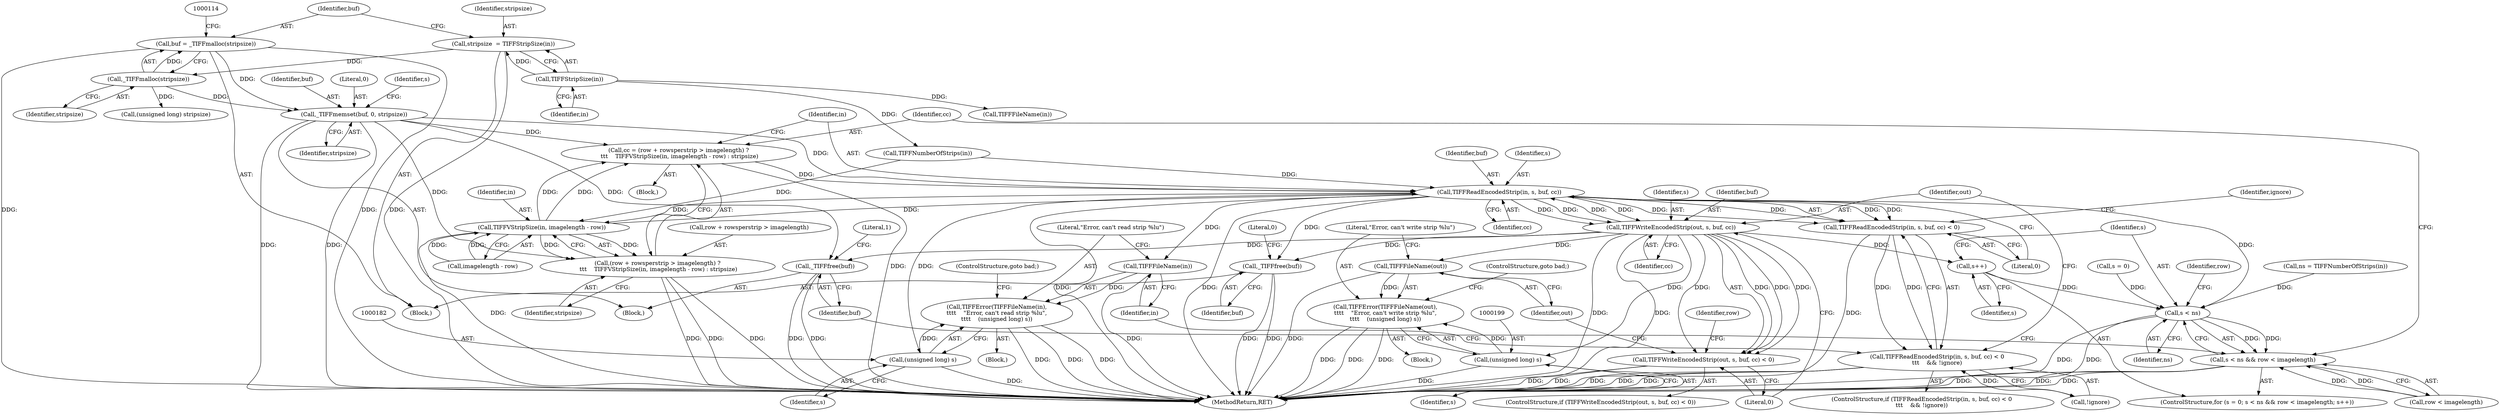 digraph "0_libtiff_5397a417e61258c69209904e652a1f409ec3b9df@API" {
"1000109" [label="(Call,buf = _TIFFmalloc(stripsize))"];
"1000111" [label="(Call,_TIFFmalloc(stripsize))"];
"1000104" [label="(Call,stripsize  = TIFFStripSize(in))"];
"1000106" [label="(Call,TIFFStripSize(in))"];
"1000132" [label="(Call,_TIFFmemset(buf, 0, stripsize))"];
"1000151" [label="(Call,cc = (row + rowsperstrip > imagelength) ?\n \t\t\t    TIFFVStripSize(in, imagelength - row) : stripsize)"];
"1000168" [label="(Call,TIFFReadEncodedStrip(in, s, buf, cc))"];
"1000159" [label="(Call,TIFFVStripSize(in, imagelength - row))"];
"1000153" [label="(Call,(row + rowsperstrip > imagelength) ?\n \t\t\t    TIFFVStripSize(in, imagelength - row) : stripsize)"];
"1000167" [label="(Call,TIFFReadEncodedStrip(in, s, buf, cc) < 0)"];
"1000166" [label="(Call,TIFFReadEncodedStrip(in, s, buf, cc) < 0\n\t\t\t    && !ignore)"];
"1000178" [label="(Call,TIFFFileName(in))"];
"1000177" [label="(Call,TIFFError(TIFFFileName(in),\n\t\t\t\t    \"Error, can't read strip %lu\",\n\t\t\t\t    (unsigned long) s))"];
"1000181" [label="(Call,(unsigned long) s)"];
"1000187" [label="(Call,TIFFWriteEncodedStrip(out, s, buf, cc))"];
"1000147" [label="(Call,s++)"];
"1000141" [label="(Call,s < ns)"];
"1000140" [label="(Call,s < ns && row < imagelength)"];
"1000186" [label="(Call,TIFFWriteEncodedStrip(out, s, buf, cc) < 0)"];
"1000195" [label="(Call,TIFFFileName(out))"];
"1000194" [label="(Call,TIFFError(TIFFFileName(out),\n\t\t\t\t    \"Error, can't write strip %lu\",\n\t\t\t\t    (unsigned long) s))"];
"1000198" [label="(Call,(unsigned long) s)"];
"1000205" [label="(Call,_TIFFfree(buf))"];
"1000221" [label="(Call,_TIFFfree(buf))"];
"1000224" [label="(Literal,0)"];
"1000133" [label="(Identifier,buf)"];
"1000173" [label="(Literal,0)"];
"1000190" [label="(Identifier,buf)"];
"1000161" [label="(Call,imagelength - row)"];
"1000143" [label="(Identifier,ns)"];
"1000177" [label="(Call,TIFFError(TIFFFileName(in),\n\t\t\t\t    \"Error, can't read strip %lu\",\n\t\t\t\t    (unsigned long) s))"];
"1000124" [label="(Call,ns = TIFFNumberOfStrips(in))"];
"1000194" [label="(Call,TIFFError(TIFFFileName(out),\n\t\t\t\t    \"Error, can't write strip %lu\",\n\t\t\t\t    (unsigned long) s))"];
"1000192" [label="(Literal,0)"];
"1000137" [label="(Call,s = 0)"];
"1000168" [label="(Call,TIFFReadEncodedStrip(in, s, buf, cc))"];
"1000141" [label="(Call,s < ns)"];
"1000200" [label="(Identifier,s)"];
"1000134" [label="(Literal,0)"];
"1000184" [label="(ControlStructure,goto bad;)"];
"1000186" [label="(Call,TIFFWriteEncodedStrip(out, s, buf, cc) < 0)"];
"1000195" [label="(Call,TIFFFileName(out))"];
"1000203" [label="(Identifier,row)"];
"1000152" [label="(Identifier,cc)"];
"1000166" [label="(Call,TIFFReadEncodedStrip(in, s, buf, cc) < 0\n\t\t\t    && !ignore)"];
"1000212" [label="(Call,TIFFFileName(in))"];
"1000164" [label="(Identifier,stripsize)"];
"1000174" [label="(Call,!ignore)"];
"1000159" [label="(Call,TIFFVStripSize(in, imagelength - row))"];
"1000191" [label="(Identifier,cc)"];
"1000198" [label="(Call,(unsigned long) s)"];
"1000142" [label="(Identifier,s)"];
"1000110" [label="(Identifier,buf)"];
"1000105" [label="(Identifier,stripsize)"];
"1000187" [label="(Call,TIFFWriteEncodedStrip(out, s, buf, cc))"];
"1000140" [label="(Call,s < ns && row < imagelength)"];
"1000145" [label="(Identifier,row)"];
"1000171" [label="(Identifier,buf)"];
"1000138" [label="(Identifier,s)"];
"1000183" [label="(Identifier,s)"];
"1000197" [label="(Literal,\"Error, can't write strip %lu\")"];
"1000126" [label="(Call,TIFFNumberOfStrips(in))"];
"1000178" [label="(Call,TIFFFileName(in))"];
"1000144" [label="(Call,row < imagelength)"];
"1000205" [label="(Call,_TIFFfree(buf))"];
"1000201" [label="(ControlStructure,goto bad;)"];
"1000189" [label="(Identifier,s)"];
"1000176" [label="(Block,)"];
"1000107" [label="(Identifier,in)"];
"1000135" [label="(Identifier,stripsize)"];
"1000170" [label="(Identifier,s)"];
"1000106" [label="(Call,TIFFStripSize(in))"];
"1000112" [label="(Identifier,stripsize)"];
"1000111" [label="(Call,_TIFFmalloc(stripsize))"];
"1000121" [label="(Block,)"];
"1000221" [label="(Call,_TIFFfree(buf))"];
"1000215" [label="(Call,(unsigned long) stripsize)"];
"1000175" [label="(Identifier,ignore)"];
"1000206" [label="(Identifier,buf)"];
"1000196" [label="(Identifier,out)"];
"1000148" [label="(Identifier,s)"];
"1000180" [label="(Literal,\"Error, can't read strip %lu\")"];
"1000102" [label="(Block,)"];
"1000153" [label="(Call,(row + rowsperstrip > imagelength) ?\n \t\t\t    TIFFVStripSize(in, imagelength - row) : stripsize)"];
"1000149" [label="(Block,)"];
"1000109" [label="(Call,buf = _TIFFmalloc(stripsize))"];
"1000132" [label="(Call,_TIFFmemset(buf, 0, stripsize))"];
"1000154" [label="(Call,row + rowsperstrip > imagelength)"];
"1000225" [label="(MethodReturn,RET)"];
"1000188" [label="(Identifier,out)"];
"1000172" [label="(Identifier,cc)"];
"1000208" [label="(Literal,1)"];
"1000160" [label="(Identifier,in)"];
"1000179" [label="(Identifier,in)"];
"1000147" [label="(Call,s++)"];
"1000181" [label="(Call,(unsigned long) s)"];
"1000193" [label="(Block,)"];
"1000167" [label="(Call,TIFFReadEncodedStrip(in, s, buf, cc) < 0)"];
"1000104" [label="(Call,stripsize  = TIFFStripSize(in))"];
"1000185" [label="(ControlStructure,if (TIFFWriteEncodedStrip(out, s, buf, cc) < 0))"];
"1000222" [label="(Identifier,buf)"];
"1000151" [label="(Call,cc = (row + rowsperstrip > imagelength) ?\n \t\t\t    TIFFVStripSize(in, imagelength - row) : stripsize)"];
"1000169" [label="(Identifier,in)"];
"1000165" [label="(ControlStructure,if (TIFFReadEncodedStrip(in, s, buf, cc) < 0\n\t\t\t    && !ignore))"];
"1000136" [label="(ControlStructure,for (s = 0; s < ns && row < imagelength; s++))"];
"1000109" -> "1000102"  [label="AST: "];
"1000109" -> "1000111"  [label="CFG: "];
"1000110" -> "1000109"  [label="AST: "];
"1000111" -> "1000109"  [label="AST: "];
"1000114" -> "1000109"  [label="CFG: "];
"1000109" -> "1000225"  [label="DDG: "];
"1000109" -> "1000225"  [label="DDG: "];
"1000111" -> "1000109"  [label="DDG: "];
"1000109" -> "1000132"  [label="DDG: "];
"1000111" -> "1000112"  [label="CFG: "];
"1000112" -> "1000111"  [label="AST: "];
"1000104" -> "1000111"  [label="DDG: "];
"1000111" -> "1000132"  [label="DDG: "];
"1000111" -> "1000215"  [label="DDG: "];
"1000104" -> "1000102"  [label="AST: "];
"1000104" -> "1000106"  [label="CFG: "];
"1000105" -> "1000104"  [label="AST: "];
"1000106" -> "1000104"  [label="AST: "];
"1000110" -> "1000104"  [label="CFG: "];
"1000104" -> "1000225"  [label="DDG: "];
"1000106" -> "1000104"  [label="DDG: "];
"1000106" -> "1000107"  [label="CFG: "];
"1000107" -> "1000106"  [label="AST: "];
"1000106" -> "1000126"  [label="DDG: "];
"1000106" -> "1000212"  [label="DDG: "];
"1000132" -> "1000121"  [label="AST: "];
"1000132" -> "1000135"  [label="CFG: "];
"1000133" -> "1000132"  [label="AST: "];
"1000134" -> "1000132"  [label="AST: "];
"1000135" -> "1000132"  [label="AST: "];
"1000138" -> "1000132"  [label="CFG: "];
"1000132" -> "1000225"  [label="DDG: "];
"1000132" -> "1000225"  [label="DDG: "];
"1000132" -> "1000151"  [label="DDG: "];
"1000132" -> "1000153"  [label="DDG: "];
"1000132" -> "1000168"  [label="DDG: "];
"1000132" -> "1000205"  [label="DDG: "];
"1000151" -> "1000149"  [label="AST: "];
"1000151" -> "1000153"  [label="CFG: "];
"1000152" -> "1000151"  [label="AST: "];
"1000153" -> "1000151"  [label="AST: "];
"1000169" -> "1000151"  [label="CFG: "];
"1000151" -> "1000225"  [label="DDG: "];
"1000159" -> "1000151"  [label="DDG: "];
"1000159" -> "1000151"  [label="DDG: "];
"1000151" -> "1000168"  [label="DDG: "];
"1000168" -> "1000167"  [label="AST: "];
"1000168" -> "1000172"  [label="CFG: "];
"1000169" -> "1000168"  [label="AST: "];
"1000170" -> "1000168"  [label="AST: "];
"1000171" -> "1000168"  [label="AST: "];
"1000172" -> "1000168"  [label="AST: "];
"1000173" -> "1000168"  [label="CFG: "];
"1000168" -> "1000225"  [label="DDG: "];
"1000168" -> "1000225"  [label="DDG: "];
"1000168" -> "1000159"  [label="DDG: "];
"1000168" -> "1000167"  [label="DDG: "];
"1000168" -> "1000167"  [label="DDG: "];
"1000168" -> "1000167"  [label="DDG: "];
"1000168" -> "1000167"  [label="DDG: "];
"1000159" -> "1000168"  [label="DDG: "];
"1000126" -> "1000168"  [label="DDG: "];
"1000141" -> "1000168"  [label="DDG: "];
"1000187" -> "1000168"  [label="DDG: "];
"1000168" -> "1000178"  [label="DDG: "];
"1000168" -> "1000181"  [label="DDG: "];
"1000168" -> "1000187"  [label="DDG: "];
"1000168" -> "1000187"  [label="DDG: "];
"1000168" -> "1000187"  [label="DDG: "];
"1000168" -> "1000221"  [label="DDG: "];
"1000159" -> "1000153"  [label="AST: "];
"1000159" -> "1000161"  [label="CFG: "];
"1000160" -> "1000159"  [label="AST: "];
"1000161" -> "1000159"  [label="AST: "];
"1000153" -> "1000159"  [label="CFG: "];
"1000159" -> "1000225"  [label="DDG: "];
"1000159" -> "1000153"  [label="DDG: "];
"1000159" -> "1000153"  [label="DDG: "];
"1000126" -> "1000159"  [label="DDG: "];
"1000161" -> "1000159"  [label="DDG: "];
"1000161" -> "1000159"  [label="DDG: "];
"1000153" -> "1000164"  [label="CFG: "];
"1000154" -> "1000153"  [label="AST: "];
"1000164" -> "1000153"  [label="AST: "];
"1000153" -> "1000225"  [label="DDG: "];
"1000153" -> "1000225"  [label="DDG: "];
"1000153" -> "1000225"  [label="DDG: "];
"1000167" -> "1000166"  [label="AST: "];
"1000167" -> "1000173"  [label="CFG: "];
"1000173" -> "1000167"  [label="AST: "];
"1000175" -> "1000167"  [label="CFG: "];
"1000166" -> "1000167"  [label="CFG: "];
"1000167" -> "1000225"  [label="DDG: "];
"1000167" -> "1000166"  [label="DDG: "];
"1000167" -> "1000166"  [label="DDG: "];
"1000166" -> "1000165"  [label="AST: "];
"1000166" -> "1000174"  [label="CFG: "];
"1000174" -> "1000166"  [label="AST: "];
"1000179" -> "1000166"  [label="CFG: "];
"1000188" -> "1000166"  [label="CFG: "];
"1000166" -> "1000225"  [label="DDG: "];
"1000166" -> "1000225"  [label="DDG: "];
"1000166" -> "1000225"  [label="DDG: "];
"1000174" -> "1000166"  [label="DDG: "];
"1000178" -> "1000177"  [label="AST: "];
"1000178" -> "1000179"  [label="CFG: "];
"1000179" -> "1000178"  [label="AST: "];
"1000180" -> "1000178"  [label="CFG: "];
"1000178" -> "1000225"  [label="DDG: "];
"1000178" -> "1000177"  [label="DDG: "];
"1000177" -> "1000176"  [label="AST: "];
"1000177" -> "1000181"  [label="CFG: "];
"1000180" -> "1000177"  [label="AST: "];
"1000181" -> "1000177"  [label="AST: "];
"1000184" -> "1000177"  [label="CFG: "];
"1000177" -> "1000225"  [label="DDG: "];
"1000177" -> "1000225"  [label="DDG: "];
"1000177" -> "1000225"  [label="DDG: "];
"1000181" -> "1000177"  [label="DDG: "];
"1000181" -> "1000183"  [label="CFG: "];
"1000182" -> "1000181"  [label="AST: "];
"1000183" -> "1000181"  [label="AST: "];
"1000181" -> "1000225"  [label="DDG: "];
"1000187" -> "1000186"  [label="AST: "];
"1000187" -> "1000191"  [label="CFG: "];
"1000188" -> "1000187"  [label="AST: "];
"1000189" -> "1000187"  [label="AST: "];
"1000190" -> "1000187"  [label="AST: "];
"1000191" -> "1000187"  [label="AST: "];
"1000192" -> "1000187"  [label="CFG: "];
"1000187" -> "1000225"  [label="DDG: "];
"1000187" -> "1000225"  [label="DDG: "];
"1000187" -> "1000147"  [label="DDG: "];
"1000187" -> "1000186"  [label="DDG: "];
"1000187" -> "1000186"  [label="DDG: "];
"1000187" -> "1000186"  [label="DDG: "];
"1000187" -> "1000186"  [label="DDG: "];
"1000187" -> "1000195"  [label="DDG: "];
"1000187" -> "1000198"  [label="DDG: "];
"1000187" -> "1000205"  [label="DDG: "];
"1000187" -> "1000221"  [label="DDG: "];
"1000147" -> "1000136"  [label="AST: "];
"1000147" -> "1000148"  [label="CFG: "];
"1000148" -> "1000147"  [label="AST: "];
"1000142" -> "1000147"  [label="CFG: "];
"1000147" -> "1000141"  [label="DDG: "];
"1000141" -> "1000140"  [label="AST: "];
"1000141" -> "1000143"  [label="CFG: "];
"1000142" -> "1000141"  [label="AST: "];
"1000143" -> "1000141"  [label="AST: "];
"1000145" -> "1000141"  [label="CFG: "];
"1000140" -> "1000141"  [label="CFG: "];
"1000141" -> "1000225"  [label="DDG: "];
"1000141" -> "1000225"  [label="DDG: "];
"1000141" -> "1000140"  [label="DDG: "];
"1000141" -> "1000140"  [label="DDG: "];
"1000137" -> "1000141"  [label="DDG: "];
"1000124" -> "1000141"  [label="DDG: "];
"1000140" -> "1000136"  [label="AST: "];
"1000140" -> "1000144"  [label="CFG: "];
"1000144" -> "1000140"  [label="AST: "];
"1000152" -> "1000140"  [label="CFG: "];
"1000206" -> "1000140"  [label="CFG: "];
"1000140" -> "1000225"  [label="DDG: "];
"1000140" -> "1000225"  [label="DDG: "];
"1000140" -> "1000225"  [label="DDG: "];
"1000144" -> "1000140"  [label="DDG: "];
"1000144" -> "1000140"  [label="DDG: "];
"1000186" -> "1000185"  [label="AST: "];
"1000186" -> "1000192"  [label="CFG: "];
"1000192" -> "1000186"  [label="AST: "];
"1000196" -> "1000186"  [label="CFG: "];
"1000203" -> "1000186"  [label="CFG: "];
"1000186" -> "1000225"  [label="DDG: "];
"1000186" -> "1000225"  [label="DDG: "];
"1000195" -> "1000194"  [label="AST: "];
"1000195" -> "1000196"  [label="CFG: "];
"1000196" -> "1000195"  [label="AST: "];
"1000197" -> "1000195"  [label="CFG: "];
"1000195" -> "1000225"  [label="DDG: "];
"1000195" -> "1000194"  [label="DDG: "];
"1000194" -> "1000193"  [label="AST: "];
"1000194" -> "1000198"  [label="CFG: "];
"1000197" -> "1000194"  [label="AST: "];
"1000198" -> "1000194"  [label="AST: "];
"1000201" -> "1000194"  [label="CFG: "];
"1000194" -> "1000225"  [label="DDG: "];
"1000194" -> "1000225"  [label="DDG: "];
"1000194" -> "1000225"  [label="DDG: "];
"1000198" -> "1000194"  [label="DDG: "];
"1000198" -> "1000200"  [label="CFG: "];
"1000199" -> "1000198"  [label="AST: "];
"1000200" -> "1000198"  [label="AST: "];
"1000198" -> "1000225"  [label="DDG: "];
"1000205" -> "1000121"  [label="AST: "];
"1000205" -> "1000206"  [label="CFG: "];
"1000206" -> "1000205"  [label="AST: "];
"1000208" -> "1000205"  [label="CFG: "];
"1000205" -> "1000225"  [label="DDG: "];
"1000205" -> "1000225"  [label="DDG: "];
"1000221" -> "1000102"  [label="AST: "];
"1000221" -> "1000222"  [label="CFG: "];
"1000222" -> "1000221"  [label="AST: "];
"1000224" -> "1000221"  [label="CFG: "];
"1000221" -> "1000225"  [label="DDG: "];
"1000221" -> "1000225"  [label="DDG: "];
}

